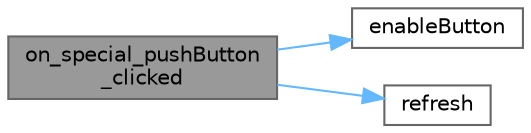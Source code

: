 digraph "on_special_pushButton_clicked"
{
 // LATEX_PDF_SIZE
  bgcolor="transparent";
  edge [fontname=Helvetica,fontsize=10,labelfontname=Helvetica,labelfontsize=10];
  node [fontname=Helvetica,fontsize=10,shape=box,height=0.2,width=0.4];
  rankdir="LR";
  Node1 [id="Node000001",label="on_special_pushButton\l_clicked",height=0.2,width=0.4,color="gray40", fillcolor="grey60", style="filled", fontcolor="black",tooltip="专题按钮点击槽函数"];
  Node1 -> Node2 [id="edge1_Node000001_Node000002",color="steelblue1",style="solid",tooltip=" "];
  Node2 [id="Node000002",label="enableButton",height=0.2,width=0.4,color="grey40", fillcolor="white", style="filled",URL="$class_search.html#ab868524a9562cda1f7b60b4220e2248e",tooltip="启用或禁用按钮"];
  Node1 -> Node3 [id="edge2_Node000001_Node000003",color="steelblue1",style="solid",tooltip=" "];
  Node3 [id="Node000003",label="refresh",height=0.2,width=0.4,color="grey40", fillcolor="white", style="filled",URL="$class_search.html#a5f2e190b8261a98c97c2ea4e86670d54",tooltip="刷新数据"];
}
